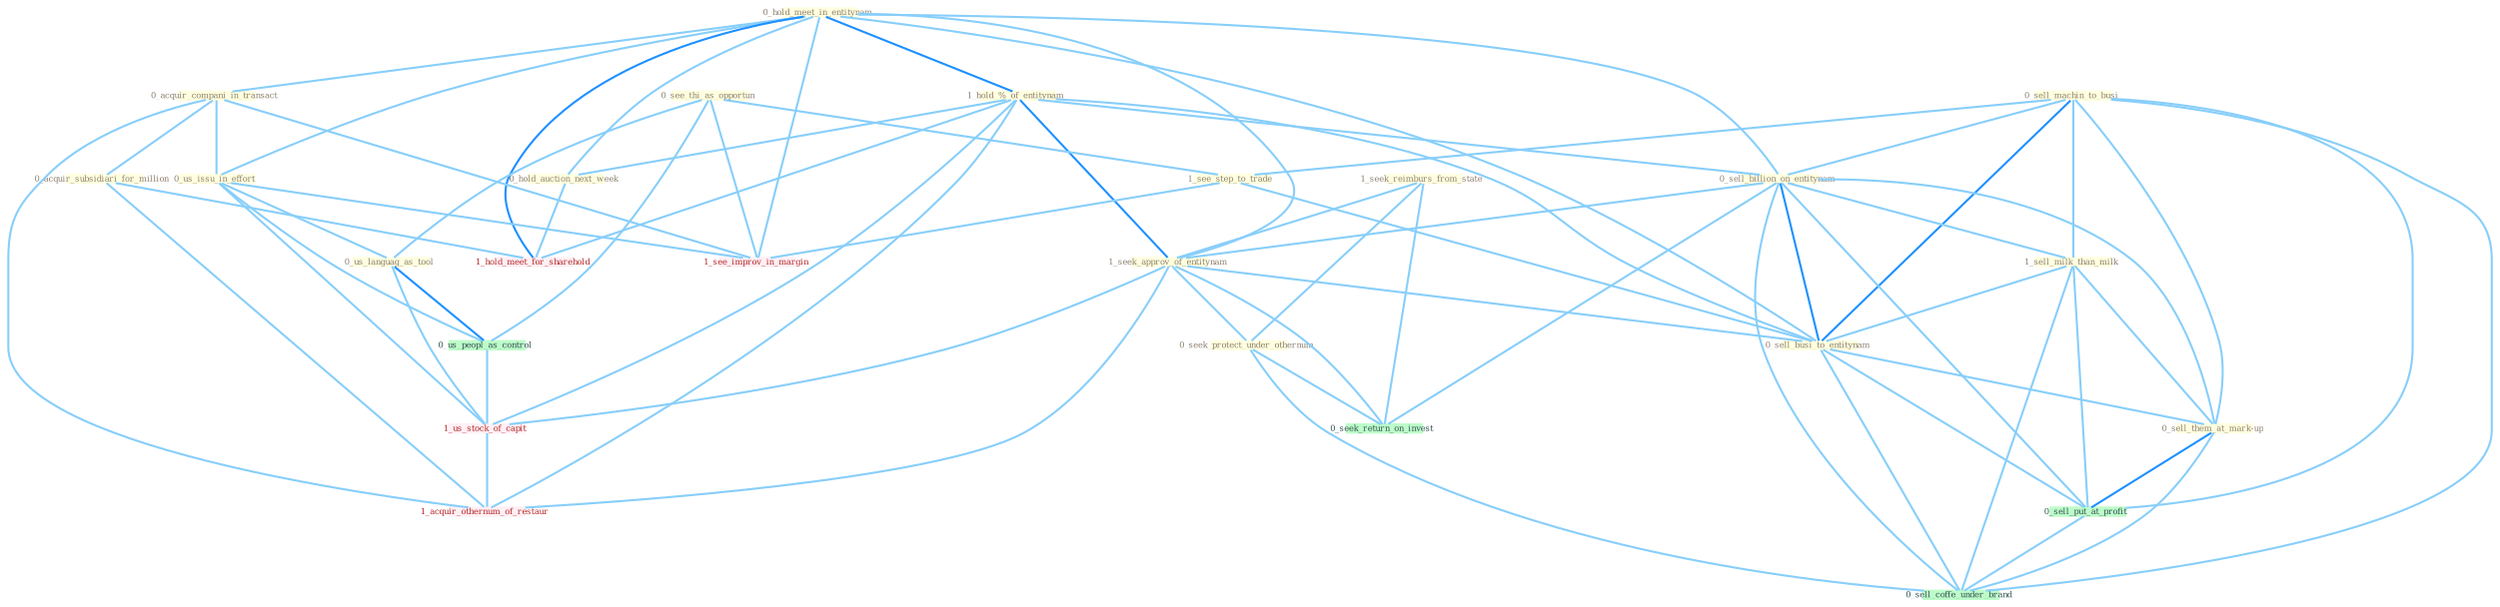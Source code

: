 Graph G{ 
    node
    [shape=polygon,style=filled,width=.5,height=.06,color="#BDFCC9",fixedsize=true,fontsize=4,
    fontcolor="#2f4f4f"];
    {node
    [color="#ffffe0", fontcolor="#8b7d6b"] "0_hold_meet_in_entitynam " "1_hold_%_of_entitynam " "0_see_thi_as_opportun " "0_sell_machin_to_busi " "1_seek_reimburs_from_state " "1_see_step_to_trade " "0_hold_auction_next_week " "0_sell_billion_on_entitynam " "1_sell_milk_than_milk " "0_acquir_compani_in_transact " "0_us_issu_in_effort " "1_seek_approv_of_entitynam " "0_us_languag_as_tool " "0_sell_busi_to_entitynam " "0_acquir_subsidiari_for_million " "0_seek_protect_under_othernum " "0_sell_them_at_mark-up "}
{node [color="#fff0f5", fontcolor="#b22222"] "1_us_stock_of_capit " "1_see_improv_in_margin " "1_hold_meet_for_sharehold " "1_acquir_othernum_of_restaur "}
edge [color="#B0E2FF"];

	"0_hold_meet_in_entitynam " -- "1_hold_%_of_entitynam " [w="2", color="#1e90ff" , len=0.8];
	"0_hold_meet_in_entitynam " -- "0_hold_auction_next_week " [w="1", color="#87cefa" ];
	"0_hold_meet_in_entitynam " -- "0_sell_billion_on_entitynam " [w="1", color="#87cefa" ];
	"0_hold_meet_in_entitynam " -- "0_acquir_compani_in_transact " [w="1", color="#87cefa" ];
	"0_hold_meet_in_entitynam " -- "0_us_issu_in_effort " [w="1", color="#87cefa" ];
	"0_hold_meet_in_entitynam " -- "1_seek_approv_of_entitynam " [w="1", color="#87cefa" ];
	"0_hold_meet_in_entitynam " -- "0_sell_busi_to_entitynam " [w="1", color="#87cefa" ];
	"0_hold_meet_in_entitynam " -- "1_see_improv_in_margin " [w="1", color="#87cefa" ];
	"0_hold_meet_in_entitynam " -- "1_hold_meet_for_sharehold " [w="2", color="#1e90ff" , len=0.8];
	"1_hold_%_of_entitynam " -- "0_hold_auction_next_week " [w="1", color="#87cefa" ];
	"1_hold_%_of_entitynam " -- "0_sell_billion_on_entitynam " [w="1", color="#87cefa" ];
	"1_hold_%_of_entitynam " -- "1_seek_approv_of_entitynam " [w="2", color="#1e90ff" , len=0.8];
	"1_hold_%_of_entitynam " -- "0_sell_busi_to_entitynam " [w="1", color="#87cefa" ];
	"1_hold_%_of_entitynam " -- "1_us_stock_of_capit " [w="1", color="#87cefa" ];
	"1_hold_%_of_entitynam " -- "1_hold_meet_for_sharehold " [w="1", color="#87cefa" ];
	"1_hold_%_of_entitynam " -- "1_acquir_othernum_of_restaur " [w="1", color="#87cefa" ];
	"0_see_thi_as_opportun " -- "1_see_step_to_trade " [w="1", color="#87cefa" ];
	"0_see_thi_as_opportun " -- "0_us_languag_as_tool " [w="1", color="#87cefa" ];
	"0_see_thi_as_opportun " -- "0_us_peopl_as_control " [w="1", color="#87cefa" ];
	"0_see_thi_as_opportun " -- "1_see_improv_in_margin " [w="1", color="#87cefa" ];
	"0_sell_machin_to_busi " -- "1_see_step_to_trade " [w="1", color="#87cefa" ];
	"0_sell_machin_to_busi " -- "0_sell_billion_on_entitynam " [w="1", color="#87cefa" ];
	"0_sell_machin_to_busi " -- "1_sell_milk_than_milk " [w="1", color="#87cefa" ];
	"0_sell_machin_to_busi " -- "0_sell_busi_to_entitynam " [w="2", color="#1e90ff" , len=0.8];
	"0_sell_machin_to_busi " -- "0_sell_them_at_mark-up " [w="1", color="#87cefa" ];
	"0_sell_machin_to_busi " -- "0_sell_put_at_profit " [w="1", color="#87cefa" ];
	"0_sell_machin_to_busi " -- "0_sell_coffe_under_brand " [w="1", color="#87cefa" ];
	"1_seek_reimburs_from_state " -- "1_seek_approv_of_entitynam " [w="1", color="#87cefa" ];
	"1_seek_reimburs_from_state " -- "0_seek_protect_under_othernum " [w="1", color="#87cefa" ];
	"1_seek_reimburs_from_state " -- "0_seek_return_on_invest " [w="1", color="#87cefa" ];
	"1_see_step_to_trade " -- "0_sell_busi_to_entitynam " [w="1", color="#87cefa" ];
	"1_see_step_to_trade " -- "1_see_improv_in_margin " [w="1", color="#87cefa" ];
	"0_hold_auction_next_week " -- "1_hold_meet_for_sharehold " [w="1", color="#87cefa" ];
	"0_sell_billion_on_entitynam " -- "1_sell_milk_than_milk " [w="1", color="#87cefa" ];
	"0_sell_billion_on_entitynam " -- "1_seek_approv_of_entitynam " [w="1", color="#87cefa" ];
	"0_sell_billion_on_entitynam " -- "0_sell_busi_to_entitynam " [w="2", color="#1e90ff" , len=0.8];
	"0_sell_billion_on_entitynam " -- "0_sell_them_at_mark-up " [w="1", color="#87cefa" ];
	"0_sell_billion_on_entitynam " -- "0_sell_put_at_profit " [w="1", color="#87cefa" ];
	"0_sell_billion_on_entitynam " -- "0_seek_return_on_invest " [w="1", color="#87cefa" ];
	"0_sell_billion_on_entitynam " -- "0_sell_coffe_under_brand " [w="1", color="#87cefa" ];
	"1_sell_milk_than_milk " -- "0_sell_busi_to_entitynam " [w="1", color="#87cefa" ];
	"1_sell_milk_than_milk " -- "0_sell_them_at_mark-up " [w="1", color="#87cefa" ];
	"1_sell_milk_than_milk " -- "0_sell_put_at_profit " [w="1", color="#87cefa" ];
	"1_sell_milk_than_milk " -- "0_sell_coffe_under_brand " [w="1", color="#87cefa" ];
	"0_acquir_compani_in_transact " -- "0_us_issu_in_effort " [w="1", color="#87cefa" ];
	"0_acquir_compani_in_transact " -- "0_acquir_subsidiari_for_million " [w="1", color="#87cefa" ];
	"0_acquir_compani_in_transact " -- "1_see_improv_in_margin " [w="1", color="#87cefa" ];
	"0_acquir_compani_in_transact " -- "1_acquir_othernum_of_restaur " [w="1", color="#87cefa" ];
	"0_us_issu_in_effort " -- "0_us_languag_as_tool " [w="1", color="#87cefa" ];
	"0_us_issu_in_effort " -- "0_us_peopl_as_control " [w="1", color="#87cefa" ];
	"0_us_issu_in_effort " -- "1_us_stock_of_capit " [w="1", color="#87cefa" ];
	"0_us_issu_in_effort " -- "1_see_improv_in_margin " [w="1", color="#87cefa" ];
	"1_seek_approv_of_entitynam " -- "0_sell_busi_to_entitynam " [w="1", color="#87cefa" ];
	"1_seek_approv_of_entitynam " -- "0_seek_protect_under_othernum " [w="1", color="#87cefa" ];
	"1_seek_approv_of_entitynam " -- "0_seek_return_on_invest " [w="1", color="#87cefa" ];
	"1_seek_approv_of_entitynam " -- "1_us_stock_of_capit " [w="1", color="#87cefa" ];
	"1_seek_approv_of_entitynam " -- "1_acquir_othernum_of_restaur " [w="1", color="#87cefa" ];
	"0_us_languag_as_tool " -- "0_us_peopl_as_control " [w="2", color="#1e90ff" , len=0.8];
	"0_us_languag_as_tool " -- "1_us_stock_of_capit " [w="1", color="#87cefa" ];
	"0_sell_busi_to_entitynam " -- "0_sell_them_at_mark-up " [w="1", color="#87cefa" ];
	"0_sell_busi_to_entitynam " -- "0_sell_put_at_profit " [w="1", color="#87cefa" ];
	"0_sell_busi_to_entitynam " -- "0_sell_coffe_under_brand " [w="1", color="#87cefa" ];
	"0_acquir_subsidiari_for_million " -- "1_hold_meet_for_sharehold " [w="1", color="#87cefa" ];
	"0_acquir_subsidiari_for_million " -- "1_acquir_othernum_of_restaur " [w="1", color="#87cefa" ];
	"0_seek_protect_under_othernum " -- "0_seek_return_on_invest " [w="1", color="#87cefa" ];
	"0_seek_protect_under_othernum " -- "0_sell_coffe_under_brand " [w="1", color="#87cefa" ];
	"0_sell_them_at_mark-up " -- "0_sell_put_at_profit " [w="2", color="#1e90ff" , len=0.8];
	"0_sell_them_at_mark-up " -- "0_sell_coffe_under_brand " [w="1", color="#87cefa" ];
	"0_us_peopl_as_control " -- "1_us_stock_of_capit " [w="1", color="#87cefa" ];
	"0_sell_put_at_profit " -- "0_sell_coffe_under_brand " [w="1", color="#87cefa" ];
	"1_us_stock_of_capit " -- "1_acquir_othernum_of_restaur " [w="1", color="#87cefa" ];
}